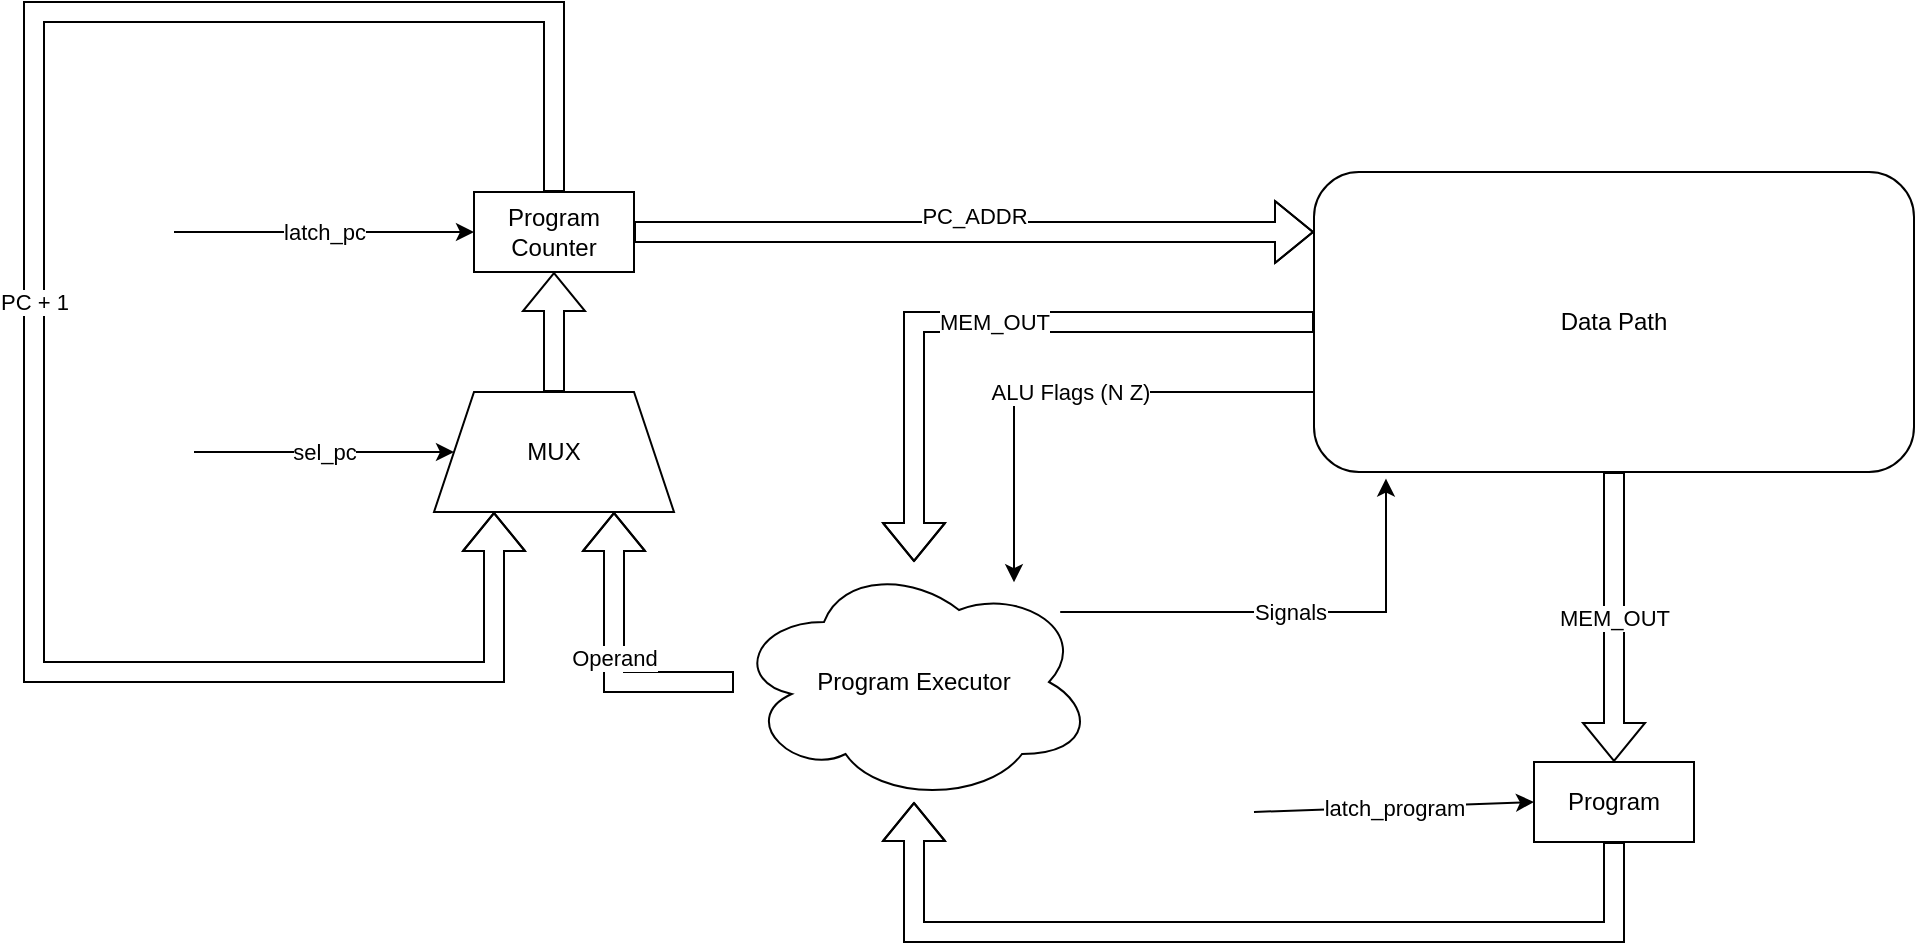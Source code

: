<mxfile version="24.4.8" type="device">
  <diagram id="v-JDOOZyUSPcI_IkAvMy" name="Страница — 1">
    <mxGraphModel dx="1302" dy="756" grid="1" gridSize="10" guides="1" tooltips="1" connect="1" arrows="1" fold="1" page="1" pageScale="1" pageWidth="827" pageHeight="1169" math="0" shadow="0">
      <root>
        <mxCell id="0" />
        <mxCell id="1" parent="0" />
        <mxCell id="FJJfB8WgnBZrv7iy5En1-2" value="PC_ADDR" style="edgeStyle=orthogonalEdgeStyle;rounded=0;orthogonalLoop=1;jettySize=auto;html=1;shape=flexArrow;verticalAlign=bottom;" parent="1" source="FJJfB8WgnBZrv7iy5En1-1" edge="1">
          <mxGeometry relative="1" as="geometry">
            <mxPoint x="760" y="300" as="targetPoint" />
          </mxGeometry>
        </mxCell>
        <mxCell id="l8fY_HSaeyg_I-ThemF9-8" value="PC + 1" style="edgeStyle=orthogonalEdgeStyle;rounded=0;orthogonalLoop=1;jettySize=auto;html=1;shape=flexArrow;entryX=0.25;entryY=1;entryDx=0;entryDy=0;" parent="1" source="FJJfB8WgnBZrv7iy5En1-1" target="l8fY_HSaeyg_I-ThemF9-6" edge="1">
          <mxGeometry relative="1" as="geometry">
            <mxPoint x="370" y="180" as="targetPoint" />
            <Array as="points">
              <mxPoint x="380" y="190" />
              <mxPoint x="120" y="190" />
              <mxPoint x="120" y="520" />
              <mxPoint x="350" y="520" />
            </Array>
          </mxGeometry>
        </mxCell>
        <mxCell id="FJJfB8WgnBZrv7iy5En1-1" value="Program Counter" style="rounded=0;whiteSpace=wrap;html=1;" parent="1" vertex="1">
          <mxGeometry x="340" y="280" width="80" height="40" as="geometry" />
        </mxCell>
        <mxCell id="l8fY_HSaeyg_I-ThemF9-2" value="MEM_OUT" style="edgeStyle=orthogonalEdgeStyle;rounded=0;orthogonalLoop=1;jettySize=auto;html=1;shape=flexArrow;" parent="1" source="FJJfB8WgnBZrv7iy5En1-3" target="l8fY_HSaeyg_I-ThemF9-1" edge="1">
          <mxGeometry relative="1" as="geometry" />
        </mxCell>
        <mxCell id="2pBVzTrBkefimx51iDCW-1" value="ALU Flags (N Z)" style="edgeStyle=orthogonalEdgeStyle;rounded=0;orthogonalLoop=1;jettySize=auto;html=1;" parent="1" source="FJJfB8WgnBZrv7iy5En1-3" target="l8fY_HSaeyg_I-ThemF9-1" edge="1">
          <mxGeometry relative="1" as="geometry">
            <Array as="points">
              <mxPoint x="610" y="380" />
            </Array>
          </mxGeometry>
        </mxCell>
        <mxCell id="d9vYGI-vkbRghDKvO_qK-2" value="MEM_OUT" style="edgeStyle=orthogonalEdgeStyle;rounded=0;orthogonalLoop=1;jettySize=auto;html=1;shape=flexArrow;" edge="1" parent="1" source="FJJfB8WgnBZrv7iy5En1-3" target="d9vYGI-vkbRghDKvO_qK-1">
          <mxGeometry x="-0.002" relative="1" as="geometry">
            <mxPoint as="offset" />
          </mxGeometry>
        </mxCell>
        <mxCell id="FJJfB8WgnBZrv7iy5En1-3" value="Data Path" style="rounded=1;whiteSpace=wrap;html=1;" parent="1" vertex="1">
          <mxGeometry x="760" y="270" width="300" height="150" as="geometry" />
        </mxCell>
        <mxCell id="FJJfB8WgnBZrv7iy5En1-20" value="latch_pc" style="endArrow=classic;html=1;rounded=0;entryX=0;entryY=0.5;entryDx=0;entryDy=0;" parent="1" target="FJJfB8WgnBZrv7iy5En1-1" edge="1">
          <mxGeometry width="50" height="50" relative="1" as="geometry">
            <mxPoint x="190" y="300" as="sourcePoint" />
            <mxPoint x="230" y="310" as="targetPoint" />
          </mxGeometry>
        </mxCell>
        <mxCell id="l8fY_HSaeyg_I-ThemF9-5" value="Signals" style="edgeStyle=orthogonalEdgeStyle;rounded=0;orthogonalLoop=1;jettySize=auto;html=1;entryX=0.12;entryY=1.022;entryDx=0;entryDy=0;entryPerimeter=0;" parent="1" source="l8fY_HSaeyg_I-ThemF9-1" target="FJJfB8WgnBZrv7iy5En1-3" edge="1">
          <mxGeometry relative="1" as="geometry">
            <Array as="points">
              <mxPoint x="796" y="490" />
            </Array>
          </mxGeometry>
        </mxCell>
        <mxCell id="l8fY_HSaeyg_I-ThemF9-9" value="Operand" style="edgeStyle=orthogonalEdgeStyle;rounded=0;orthogonalLoop=1;jettySize=auto;html=1;entryX=0.75;entryY=1;entryDx=0;entryDy=0;shape=flexArrow;" parent="1" source="l8fY_HSaeyg_I-ThemF9-1" target="l8fY_HSaeyg_I-ThemF9-6" edge="1">
          <mxGeometry relative="1" as="geometry" />
        </mxCell>
        <mxCell id="l8fY_HSaeyg_I-ThemF9-1" value="Program Executor" style="ellipse;shape=cloud;whiteSpace=wrap;html=1;" parent="1" vertex="1">
          <mxGeometry x="470" y="465" width="180" height="120" as="geometry" />
        </mxCell>
        <mxCell id="l8fY_HSaeyg_I-ThemF9-7" style="edgeStyle=orthogonalEdgeStyle;rounded=0;orthogonalLoop=1;jettySize=auto;html=1;shape=flexArrow;" parent="1" source="l8fY_HSaeyg_I-ThemF9-6" target="FJJfB8WgnBZrv7iy5En1-1" edge="1">
          <mxGeometry relative="1" as="geometry" />
        </mxCell>
        <mxCell id="l8fY_HSaeyg_I-ThemF9-6" value="MUX" style="shape=trapezoid;perimeter=trapezoidPerimeter;whiteSpace=wrap;html=1;fixedSize=1;" parent="1" vertex="1">
          <mxGeometry x="320" y="380" width="120" height="60" as="geometry" />
        </mxCell>
        <mxCell id="l8fY_HSaeyg_I-ThemF9-11" value="sel_pc" style="endArrow=classic;html=1;rounded=0;entryX=0;entryY=0.5;entryDx=0;entryDy=0;" parent="1" target="l8fY_HSaeyg_I-ThemF9-6" edge="1">
          <mxGeometry width="50" height="50" relative="1" as="geometry">
            <mxPoint x="200" y="410" as="sourcePoint" />
            <mxPoint x="250" y="400" as="targetPoint" />
          </mxGeometry>
        </mxCell>
        <mxCell id="d9vYGI-vkbRghDKvO_qK-6" style="edgeStyle=orthogonalEdgeStyle;rounded=0;orthogonalLoop=1;jettySize=auto;html=1;shape=flexArrow;" edge="1" parent="1" source="d9vYGI-vkbRghDKvO_qK-1" target="l8fY_HSaeyg_I-ThemF9-1">
          <mxGeometry relative="1" as="geometry">
            <Array as="points">
              <mxPoint x="910" y="650" />
              <mxPoint x="560" y="650" />
            </Array>
          </mxGeometry>
        </mxCell>
        <mxCell id="d9vYGI-vkbRghDKvO_qK-1" value="Program" style="rounded=0;whiteSpace=wrap;html=1;" vertex="1" parent="1">
          <mxGeometry x="870" y="565" width="80" height="40" as="geometry" />
        </mxCell>
        <mxCell id="d9vYGI-vkbRghDKvO_qK-5" value="latch_program" style="endArrow=classic;html=1;rounded=0;entryX=0;entryY=0.5;entryDx=0;entryDy=0;" edge="1" parent="1" target="d9vYGI-vkbRghDKvO_qK-1">
          <mxGeometry width="50" height="50" relative="1" as="geometry">
            <mxPoint x="730" y="590" as="sourcePoint" />
            <mxPoint x="730" y="440" as="targetPoint" />
          </mxGeometry>
        </mxCell>
      </root>
    </mxGraphModel>
  </diagram>
</mxfile>
